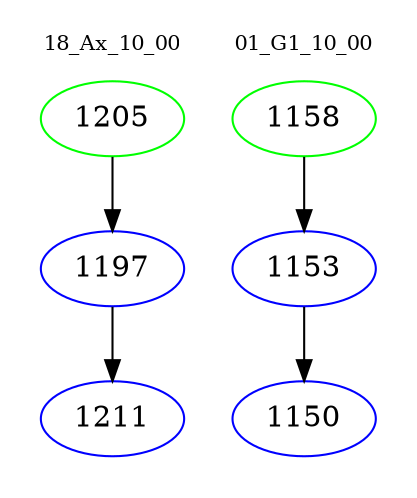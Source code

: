 digraph{
subgraph cluster_0 {
color = white
label = "18_Ax_10_00";
fontsize=10;
T0_1205 [label="1205", color="green"]
T0_1205 -> T0_1197 [color="black"]
T0_1197 [label="1197", color="blue"]
T0_1197 -> T0_1211 [color="black"]
T0_1211 [label="1211", color="blue"]
}
subgraph cluster_1 {
color = white
label = "01_G1_10_00";
fontsize=10;
T1_1158 [label="1158", color="green"]
T1_1158 -> T1_1153 [color="black"]
T1_1153 [label="1153", color="blue"]
T1_1153 -> T1_1150 [color="black"]
T1_1150 [label="1150", color="blue"]
}
}
